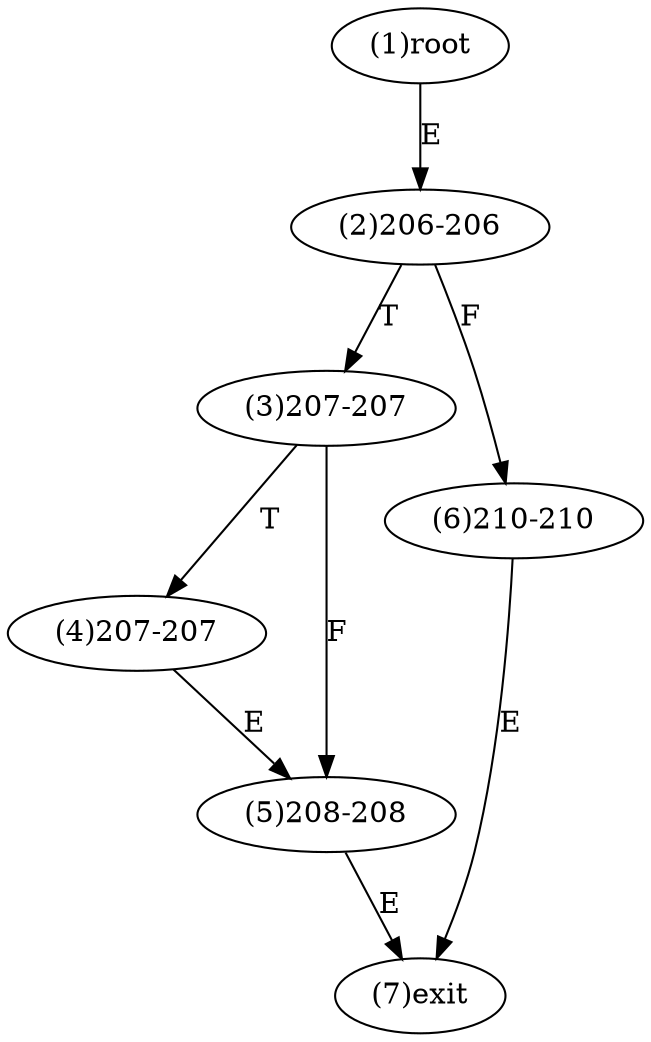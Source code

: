 digraph "" { 
1[ label="(1)root"];
2[ label="(2)206-206"];
3[ label="(3)207-207"];
4[ label="(4)207-207"];
5[ label="(5)208-208"];
6[ label="(6)210-210"];
7[ label="(7)exit"];
1->2[ label="E"];
2->6[ label="F"];
2->3[ label="T"];
3->5[ label="F"];
3->4[ label="T"];
4->5[ label="E"];
5->7[ label="E"];
6->7[ label="E"];
}